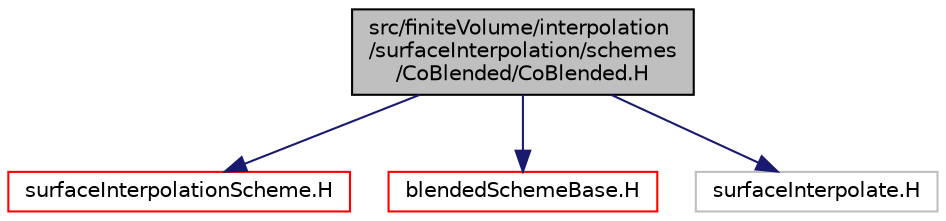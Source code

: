 digraph "src/finiteVolume/interpolation/surfaceInterpolation/schemes/CoBlended/CoBlended.H"
{
  bgcolor="transparent";
  edge [fontname="Helvetica",fontsize="10",labelfontname="Helvetica",labelfontsize="10"];
  node [fontname="Helvetica",fontsize="10",shape=record];
  Node1 [label="src/finiteVolume/interpolation\l/surfaceInterpolation/schemes\l/CoBlended/CoBlended.H",height=0.2,width=0.4,color="black", fillcolor="grey75", style="filled", fontcolor="black"];
  Node1 -> Node2 [color="midnightblue",fontsize="10",style="solid",fontname="Helvetica"];
  Node2 [label="surfaceInterpolationScheme.H",height=0.2,width=0.4,color="red",URL="$a06321.html"];
  Node1 -> Node3 [color="midnightblue",fontsize="10",style="solid",fontname="Helvetica"];
  Node3 [label="blendedSchemeBase.H",height=0.2,width=0.4,color="red",URL="$a06158.html"];
  Node1 -> Node4 [color="midnightblue",fontsize="10",style="solid",fontname="Helvetica"];
  Node4 [label="surfaceInterpolate.H",height=0.2,width=0.4,color="grey75"];
}

